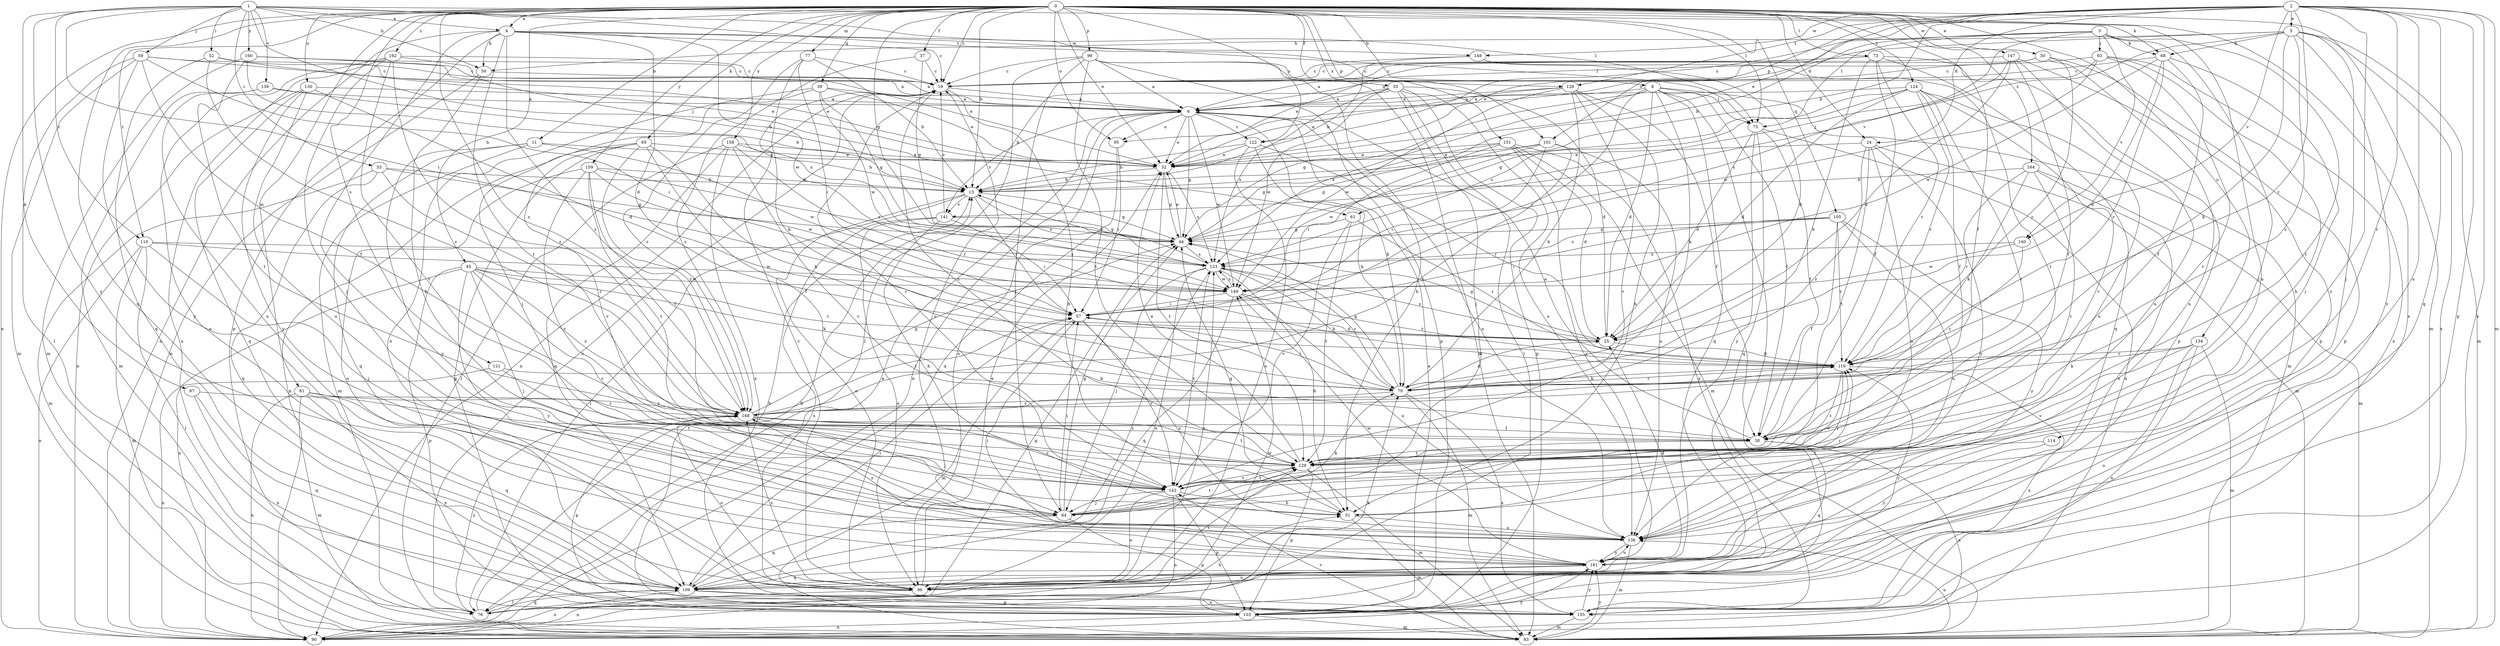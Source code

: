 strict digraph  {
0;
1;
2;
3;
4;
5;
6;
8;
11;
13;
19;
24;
25;
30;
32;
33;
37;
38;
39;
44;
45;
50;
51;
52;
53;
57;
59;
61;
63;
64;
65;
67;
68;
70;
73;
75;
76;
77;
81;
83;
90;
95;
96;
99;
101;
103;
105;
109;
110;
114;
116;
121;
122;
123;
124;
128;
129;
130;
134;
136;
139;
140;
141;
142;
147;
148;
149;
151;
155;
158;
159;
160;
161;
162;
164;
168;
0 -> 4  [label=a];
0 -> 8  [label=b];
0 -> 11  [label=b];
0 -> 13  [label=b];
0 -> 19  [label=c];
0 -> 24  [label=d];
0 -> 30  [label=e];
0 -> 32  [label=e];
0 -> 33  [label=f];
0 -> 37  [label=f];
0 -> 38  [label=f];
0 -> 39  [label=g];
0 -> 44  [label=g];
0 -> 45  [label=h];
0 -> 65  [label=k];
0 -> 73  [label=l];
0 -> 75  [label=l];
0 -> 77  [label=m];
0 -> 81  [label=m];
0 -> 83  [label=m];
0 -> 90  [label=n];
0 -> 95  [label=o];
0 -> 99  [label=p];
0 -> 101  [label=p];
0 -> 105  [label=q];
0 -> 109  [label=q];
0 -> 110  [label=r];
0 -> 121  [label=s];
0 -> 122  [label=s];
0 -> 124  [label=t];
0 -> 130  [label=u];
0 -> 134  [label=u];
0 -> 136  [label=u];
0 -> 147  [label=w];
0 -> 151  [label=x];
0 -> 155  [label=x];
0 -> 158  [label=y];
0 -> 159  [label=y];
0 -> 162  [label=z];
0 -> 164  [label=z];
0 -> 168  [label=z];
1 -> 4  [label=a];
1 -> 50  [label=h];
1 -> 52  [label=i];
1 -> 53  [label=i];
1 -> 57  [label=i];
1 -> 59  [label=j];
1 -> 61  [label=j];
1 -> 67  [label=k];
1 -> 68  [label=k];
1 -> 75  [label=l];
1 -> 110  [label=r];
1 -> 128  [label=t];
1 -> 139  [label=v];
1 -> 160  [label=y];
1 -> 161  [label=y];
2 -> 5  [label=a];
2 -> 13  [label=b];
2 -> 24  [label=d];
2 -> 32  [label=e];
2 -> 83  [label=m];
2 -> 101  [label=p];
2 -> 103  [label=p];
2 -> 109  [label=q];
2 -> 114  [label=r];
2 -> 116  [label=r];
2 -> 122  [label=s];
2 -> 128  [label=t];
2 -> 136  [label=u];
2 -> 140  [label=v];
2 -> 148  [label=w];
2 -> 155  [label=x];
2 -> 161  [label=y];
3 -> 13  [label=b];
3 -> 32  [label=e];
3 -> 61  [label=j];
3 -> 63  [label=j];
3 -> 64  [label=j];
3 -> 68  [label=k];
3 -> 75  [label=l];
3 -> 129  [label=t];
3 -> 140  [label=v];
4 -> 19  [label=c];
4 -> 25  [label=d];
4 -> 50  [label=h];
4 -> 64  [label=j];
4 -> 75  [label=l];
4 -> 90  [label=n];
4 -> 103  [label=p];
4 -> 129  [label=t];
4 -> 148  [label=w];
4 -> 149  [label=w];
4 -> 168  [label=z];
5 -> 50  [label=h];
5 -> 64  [label=j];
5 -> 68  [label=k];
5 -> 70  [label=k];
5 -> 83  [label=m];
5 -> 95  [label=o];
5 -> 141  [label=v];
5 -> 155  [label=x];
5 -> 161  [label=y];
5 -> 168  [label=z];
6 -> 32  [label=e];
6 -> 44  [label=g];
6 -> 70  [label=k];
6 -> 90  [label=n];
6 -> 95  [label=o];
6 -> 96  [label=o];
6 -> 122  [label=s];
6 -> 136  [label=u];
6 -> 141  [label=v];
6 -> 149  [label=w];
8 -> 6  [label=a];
8 -> 25  [label=d];
8 -> 38  [label=f];
8 -> 44  [label=g];
8 -> 57  [label=i];
8 -> 70  [label=k];
8 -> 75  [label=l];
8 -> 76  [label=l];
8 -> 83  [label=m];
8 -> 109  [label=q];
8 -> 123  [label=s];
11 -> 32  [label=e];
11 -> 83  [label=m];
11 -> 109  [label=q];
11 -> 149  [label=w];
11 -> 161  [label=y];
13 -> 44  [label=g];
13 -> 57  [label=i];
13 -> 76  [label=l];
13 -> 96  [label=o];
13 -> 123  [label=s];
13 -> 141  [label=v];
19 -> 6  [label=a];
19 -> 51  [label=h];
19 -> 90  [label=n];
19 -> 142  [label=v];
24 -> 32  [label=e];
24 -> 83  [label=m];
24 -> 129  [label=t];
24 -> 136  [label=u];
24 -> 161  [label=y];
24 -> 168  [label=z];
25 -> 44  [label=g];
25 -> 116  [label=r];
25 -> 123  [label=s];
30 -> 6  [label=a];
30 -> 19  [label=c];
30 -> 103  [label=p];
30 -> 116  [label=r];
30 -> 136  [label=u];
32 -> 13  [label=b];
32 -> 44  [label=g];
32 -> 123  [label=s];
32 -> 129  [label=t];
33 -> 6  [label=a];
33 -> 13  [label=b];
33 -> 25  [label=d];
33 -> 64  [label=j];
33 -> 76  [label=l];
33 -> 103  [label=p];
33 -> 123  [label=s];
33 -> 136  [label=u];
33 -> 149  [label=w];
37 -> 19  [label=c];
37 -> 44  [label=g];
37 -> 168  [label=z];
38 -> 6  [label=a];
38 -> 90  [label=n];
38 -> 109  [label=q];
38 -> 129  [label=t];
39 -> 6  [label=a];
39 -> 32  [label=e];
39 -> 44  [label=g];
39 -> 64  [label=j];
39 -> 96  [label=o];
39 -> 149  [label=w];
44 -> 32  [label=e];
44 -> 123  [label=s];
45 -> 64  [label=j];
45 -> 70  [label=k];
45 -> 90  [label=n];
45 -> 103  [label=p];
45 -> 116  [label=r];
45 -> 142  [label=v];
45 -> 149  [label=w];
45 -> 161  [label=y];
45 -> 168  [label=z];
50 -> 6  [label=a];
50 -> 51  [label=h];
50 -> 90  [label=n];
51 -> 44  [label=g];
51 -> 83  [label=m];
51 -> 116  [label=r];
51 -> 136  [label=u];
52 -> 19  [label=c];
52 -> 32  [label=e];
52 -> 109  [label=q];
52 -> 168  [label=z];
53 -> 13  [label=b];
53 -> 44  [label=g];
53 -> 83  [label=m];
53 -> 109  [label=q];
53 -> 168  [label=z];
57 -> 25  [label=d];
57 -> 83  [label=m];
57 -> 136  [label=u];
57 -> 142  [label=v];
59 -> 19  [label=c];
59 -> 32  [label=e];
59 -> 38  [label=f];
59 -> 57  [label=i];
59 -> 76  [label=l];
59 -> 83  [label=m];
59 -> 161  [label=y];
61 -> 44  [label=g];
61 -> 116  [label=r];
61 -> 129  [label=t];
61 -> 142  [label=v];
63 -> 6  [label=a];
63 -> 19  [label=c];
63 -> 51  [label=h];
63 -> 129  [label=t];
63 -> 149  [label=w];
63 -> 155  [label=x];
64 -> 44  [label=g];
64 -> 57  [label=i];
64 -> 70  [label=k];
64 -> 103  [label=p];
64 -> 109  [label=q];
64 -> 129  [label=t];
65 -> 32  [label=e];
65 -> 38  [label=f];
65 -> 70  [label=k];
65 -> 90  [label=n];
65 -> 103  [label=p];
65 -> 142  [label=v];
65 -> 168  [label=z];
67 -> 109  [label=q];
67 -> 155  [label=x];
67 -> 168  [label=z];
68 -> 19  [label=c];
68 -> 25  [label=d];
68 -> 38  [label=f];
68 -> 64  [label=j];
68 -> 116  [label=r];
68 -> 149  [label=w];
70 -> 25  [label=d];
70 -> 44  [label=g];
70 -> 57  [label=i];
70 -> 83  [label=m];
70 -> 116  [label=r];
70 -> 123  [label=s];
70 -> 155  [label=x];
70 -> 168  [label=z];
73 -> 19  [label=c];
73 -> 32  [label=e];
73 -> 38  [label=f];
73 -> 70  [label=k];
73 -> 103  [label=p];
73 -> 109  [label=q];
73 -> 116  [label=r];
75 -> 25  [label=d];
75 -> 38  [label=f];
75 -> 90  [label=n];
75 -> 109  [label=q];
75 -> 161  [label=y];
76 -> 13  [label=b];
76 -> 19  [label=c];
76 -> 51  [label=h];
76 -> 70  [label=k];
76 -> 109  [label=q];
76 -> 149  [label=w];
76 -> 168  [label=z];
77 -> 13  [label=b];
77 -> 19  [label=c];
77 -> 57  [label=i];
77 -> 70  [label=k];
77 -> 168  [label=z];
81 -> 83  [label=m];
81 -> 90  [label=n];
81 -> 109  [label=q];
81 -> 129  [label=t];
81 -> 155  [label=x];
81 -> 168  [label=z];
83 -> 136  [label=u];
83 -> 142  [label=v];
83 -> 161  [label=y];
90 -> 6  [label=a];
90 -> 44  [label=g];
90 -> 161  [label=y];
95 -> 57  [label=i];
95 -> 109  [label=q];
96 -> 19  [label=c];
96 -> 32  [label=e];
96 -> 90  [label=n];
96 -> 116  [label=r];
96 -> 123  [label=s];
96 -> 129  [label=t];
96 -> 168  [label=z];
99 -> 6  [label=a];
99 -> 19  [label=c];
99 -> 51  [label=h];
99 -> 64  [label=j];
99 -> 76  [label=l];
99 -> 83  [label=m];
99 -> 103  [label=p];
99 -> 129  [label=t];
101 -> 32  [label=e];
101 -> 44  [label=g];
101 -> 57  [label=i];
101 -> 136  [label=u];
101 -> 149  [label=w];
101 -> 168  [label=z];
103 -> 6  [label=a];
103 -> 13  [label=b];
103 -> 83  [label=m];
103 -> 90  [label=n];
105 -> 38  [label=f];
105 -> 44  [label=g];
105 -> 57  [label=i];
105 -> 116  [label=r];
105 -> 123  [label=s];
105 -> 136  [label=u];
105 -> 161  [label=y];
109 -> 57  [label=i];
109 -> 76  [label=l];
109 -> 90  [label=n];
109 -> 103  [label=p];
109 -> 123  [label=s];
109 -> 155  [label=x];
110 -> 64  [label=j];
110 -> 76  [label=l];
110 -> 83  [label=m];
110 -> 90  [label=n];
110 -> 123  [label=s];
110 -> 149  [label=w];
114 -> 129  [label=t];
114 -> 161  [label=y];
116 -> 70  [label=k];
116 -> 129  [label=t];
116 -> 142  [label=v];
116 -> 155  [label=x];
121 -> 70  [label=k];
121 -> 90  [label=n];
121 -> 142  [label=v];
122 -> 13  [label=b];
122 -> 32  [label=e];
122 -> 70  [label=k];
122 -> 96  [label=o];
122 -> 116  [label=r];
123 -> 13  [label=b];
123 -> 51  [label=h];
123 -> 64  [label=j];
123 -> 70  [label=k];
123 -> 96  [label=o];
123 -> 142  [label=v];
123 -> 149  [label=w];
124 -> 6  [label=a];
124 -> 25  [label=d];
124 -> 38  [label=f];
124 -> 44  [label=g];
124 -> 116  [label=r];
124 -> 123  [label=s];
124 -> 129  [label=t];
124 -> 136  [label=u];
124 -> 142  [label=v];
128 -> 6  [label=a];
128 -> 32  [label=e];
128 -> 38  [label=f];
128 -> 51  [label=h];
128 -> 70  [label=k];
128 -> 142  [label=v];
128 -> 149  [label=w];
129 -> 19  [label=c];
129 -> 32  [label=e];
129 -> 83  [label=m];
129 -> 103  [label=p];
129 -> 142  [label=v];
130 -> 6  [label=a];
130 -> 25  [label=d];
130 -> 90  [label=n];
130 -> 109  [label=q];
130 -> 136  [label=u];
130 -> 161  [label=y];
134 -> 70  [label=k];
134 -> 83  [label=m];
134 -> 96  [label=o];
134 -> 116  [label=r];
134 -> 142  [label=v];
134 -> 155  [label=x];
136 -> 19  [label=c];
136 -> 83  [label=m];
136 -> 161  [label=y];
136 -> 168  [label=z];
139 -> 6  [label=a];
139 -> 13  [label=b];
139 -> 83  [label=m];
139 -> 136  [label=u];
140 -> 123  [label=s];
140 -> 149  [label=w];
140 -> 168  [label=z];
141 -> 19  [label=c];
141 -> 44  [label=g];
141 -> 51  [label=h];
141 -> 57  [label=i];
141 -> 96  [label=o];
141 -> 155  [label=x];
142 -> 51  [label=h];
142 -> 64  [label=j];
142 -> 90  [label=n];
142 -> 96  [label=o];
142 -> 103  [label=p];
142 -> 116  [label=r];
142 -> 129  [label=t];
147 -> 19  [label=c];
147 -> 25  [label=d];
147 -> 38  [label=f];
147 -> 103  [label=p];
147 -> 123  [label=s];
147 -> 136  [label=u];
148 -> 13  [label=b];
148 -> 19  [label=c];
148 -> 25  [label=d];
148 -> 129  [label=t];
149 -> 57  [label=i];
149 -> 109  [label=q];
149 -> 116  [label=r];
149 -> 123  [label=s];
149 -> 136  [label=u];
151 -> 25  [label=d];
151 -> 32  [label=e];
151 -> 44  [label=g];
151 -> 57  [label=i];
151 -> 83  [label=m];
151 -> 155  [label=x];
151 -> 161  [label=y];
155 -> 83  [label=m];
155 -> 161  [label=y];
158 -> 13  [label=b];
158 -> 32  [label=e];
158 -> 76  [label=l];
158 -> 109  [label=q];
158 -> 116  [label=r];
158 -> 142  [label=v];
158 -> 155  [label=x];
159 -> 13  [label=b];
159 -> 38  [label=f];
159 -> 96  [label=o];
159 -> 123  [label=s];
159 -> 129  [label=t];
159 -> 142  [label=v];
159 -> 149  [label=w];
160 -> 6  [label=a];
160 -> 19  [label=c];
160 -> 32  [label=e];
160 -> 83  [label=m];
160 -> 123  [label=s];
160 -> 129  [label=t];
161 -> 25  [label=d];
161 -> 57  [label=i];
161 -> 96  [label=o];
161 -> 109  [label=q];
161 -> 136  [label=u];
161 -> 149  [label=w];
162 -> 13  [label=b];
162 -> 19  [label=c];
162 -> 64  [label=j];
162 -> 96  [label=o];
162 -> 142  [label=v];
162 -> 155  [label=x];
162 -> 168  [label=z];
164 -> 13  [label=b];
164 -> 70  [label=k];
164 -> 83  [label=m];
164 -> 96  [label=o];
164 -> 116  [label=r];
164 -> 129  [label=t];
168 -> 38  [label=f];
168 -> 44  [label=g];
168 -> 57  [label=i];
168 -> 64  [label=j];
168 -> 96  [label=o];
168 -> 103  [label=p];
168 -> 129  [label=t];
168 -> 142  [label=v];
}
